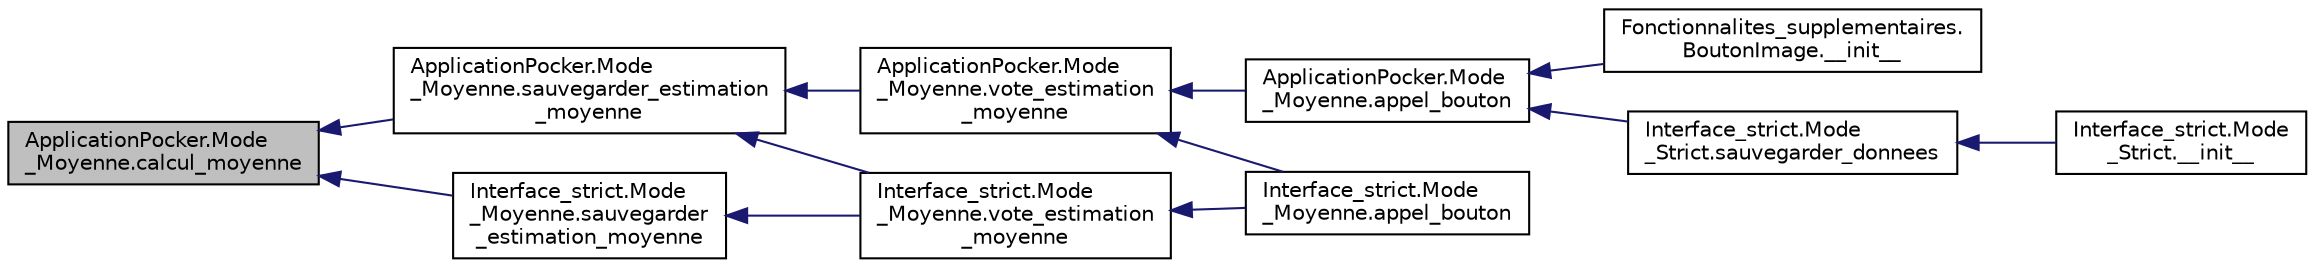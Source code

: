 digraph "ApplicationPocker.Mode_Moyenne.calcul_moyenne"
{
  edge [fontname="Helvetica",fontsize="10",labelfontname="Helvetica",labelfontsize="10"];
  node [fontname="Helvetica",fontsize="10",shape=record];
  rankdir="LR";
  Node12 [label="ApplicationPocker.Mode\l_Moyenne.calcul_moyenne",height=0.2,width=0.4,color="black", fillcolor="grey75", style="filled", fontcolor="black"];
  Node12 -> Node13 [dir="back",color="midnightblue",fontsize="10",style="solid",fontname="Helvetica"];
  Node13 [label="ApplicationPocker.Mode\l_Moyenne.sauvegarder_estimation\l_moyenne",height=0.2,width=0.4,color="black", fillcolor="white", style="filled",URL="$class_application_pocker_1_1_mode___moyenne.html#ac296841827d4091a6bc13eebb68e9d26"];
  Node13 -> Node14 [dir="back",color="midnightblue",fontsize="10",style="solid",fontname="Helvetica"];
  Node14 [label="ApplicationPocker.Mode\l_Moyenne.vote_estimation\l_moyenne",height=0.2,width=0.4,color="black", fillcolor="white", style="filled",URL="$class_application_pocker_1_1_mode___moyenne.html#a7da49f4e1f89be04487a681b9f9e4a0c"];
  Node14 -> Node15 [dir="back",color="midnightblue",fontsize="10",style="solid",fontname="Helvetica"];
  Node15 [label="ApplicationPocker.Mode\l_Moyenne.appel_bouton",height=0.2,width=0.4,color="black", fillcolor="white", style="filled",URL="$class_application_pocker_1_1_mode___moyenne.html#a498eb21474dcbf5e7fe873c0f86d6eca"];
  Node15 -> Node16 [dir="back",color="midnightblue",fontsize="10",style="solid",fontname="Helvetica"];
  Node16 [label="Fonctionnalites_supplementaires.\lBoutonImage.__init__",height=0.2,width=0.4,color="black", fillcolor="white", style="filled",URL="$class_fonctionnalites__supplementaires_1_1_bouton_image.html#af5caff29afa7b6c0fe2c2cfd7b5e06c9"];
  Node15 -> Node17 [dir="back",color="midnightblue",fontsize="10",style="solid",fontname="Helvetica"];
  Node17 [label="Interface_strict.Mode\l_Strict.sauvegarder_donnees",height=0.2,width=0.4,color="black", fillcolor="white", style="filled",URL="$class_interface__strict_1_1_mode___strict.html#a3fc3e3f1b7b81190fb9504d8d1373c93"];
  Node17 -> Node18 [dir="back",color="midnightblue",fontsize="10",style="solid",fontname="Helvetica"];
  Node18 [label="Interface_strict.Mode\l_Strict.__init__",height=0.2,width=0.4,color="black", fillcolor="white", style="filled",URL="$class_interface__strict_1_1_mode___strict.html#a2cfc45c81a34f7c133c7e208030be1d3"];
  Node14 -> Node19 [dir="back",color="midnightblue",fontsize="10",style="solid",fontname="Helvetica"];
  Node19 [label="Interface_strict.Mode\l_Moyenne.appel_bouton",height=0.2,width=0.4,color="black", fillcolor="white", style="filled",URL="$class_interface__strict_1_1_mode___moyenne.html#ae63e7afd0a1201e942c5bc2a8fb0828e"];
  Node13 -> Node20 [dir="back",color="midnightblue",fontsize="10",style="solid",fontname="Helvetica"];
  Node20 [label="Interface_strict.Mode\l_Moyenne.vote_estimation\l_moyenne",height=0.2,width=0.4,color="black", fillcolor="white", style="filled",URL="$class_interface__strict_1_1_mode___moyenne.html#a76995324be0e80f7ba2ed238acc9a2a1"];
  Node20 -> Node19 [dir="back",color="midnightblue",fontsize="10",style="solid",fontname="Helvetica"];
  Node12 -> Node21 [dir="back",color="midnightblue",fontsize="10",style="solid",fontname="Helvetica"];
  Node21 [label="Interface_strict.Mode\l_Moyenne.sauvegarder\l_estimation_moyenne",height=0.2,width=0.4,color="black", fillcolor="white", style="filled",URL="$class_interface__strict_1_1_mode___moyenne.html#a640bc5b1860f334fab93f7b01420b8bd"];
  Node21 -> Node20 [dir="back",color="midnightblue",fontsize="10",style="solid",fontname="Helvetica"];
}
